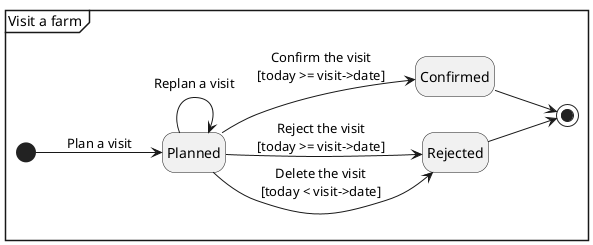 @startuml State

mainframe Visit a farm
hide empty description

left to right direction

state Planned
state Confirmed
state Rejected

[*] --> Planned : Plan a visit
Planned --> Planned : Replan a visit
Planned --> Confirmed : Confirm the visit\n[today >= visit->date]
Planned --> Rejected : Reject the visit\n[today >= visit->date]
Planned --> Rejected : Delete the visit\n[today < visit->date]

Rejected --> [*]
Confirmed --> [*]

@enduml